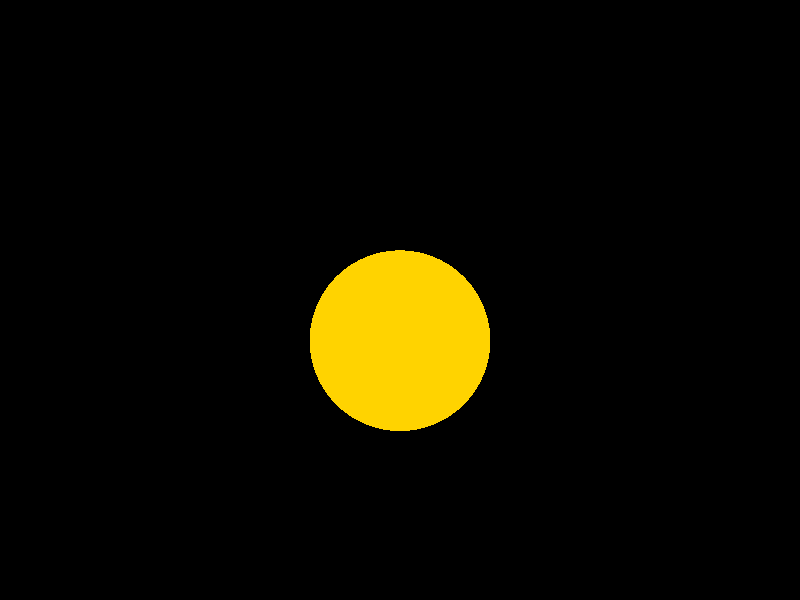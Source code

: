 
#version 3.6; // 3.7;
global_settings{ assumed_gamma 1.0 }
#default{ finish{ ambient 0.1 diffuse 0.9 conserve_energy}}

#include "colors.inc"
#include "textures.inc"


#declare Camera_0 = camera {angle 25
                            location  <0.0 , 1.0 ,-8>
                            right     x*image_width/image_height
                            look_at   <0.0 , 1.0 , 0.0>}
camera{Camera_0}


light_source{< 1500,2500,-2500> color White}

		   
#declare Amplitude = 0.60 ;
#declare Minimal_Length   = 0.80 ;
#declare Middle_Length    = Amplitude + Minimal_Length ;


#declare Time_test = 5; // 0.25/0.75 shows maximum/minimal extention!!!

#declare Sp_Length = Middle_Length+Amplitude*sin((clock+Time_test)*2*pi);



#declare Spiral  = 
union{
 #local N_per_Rev = 1;   // Number of Elements per revolutions
 #local N_of_Rev  = 80.00;  // Total number of revolutions
 #local H_per_Ref = Sp_Length / N_of_Rev;// Height per revolution
 #local Nr = 0;                          // start loop
 #while (Nr< (N_per_Rev*N_of_Rev))
 
 #local Nr = Nr + 1;
 #end

  sphere { <0,0,0>, 0.4
          translate<0,-Nr*H_per_Ref/N_per_Rev-0.2,0>
          texture{ pigment{ color rgb<1,0.65,0>}}
        }
}

object { Spiral  translate< 0.0,2.42,0>}
